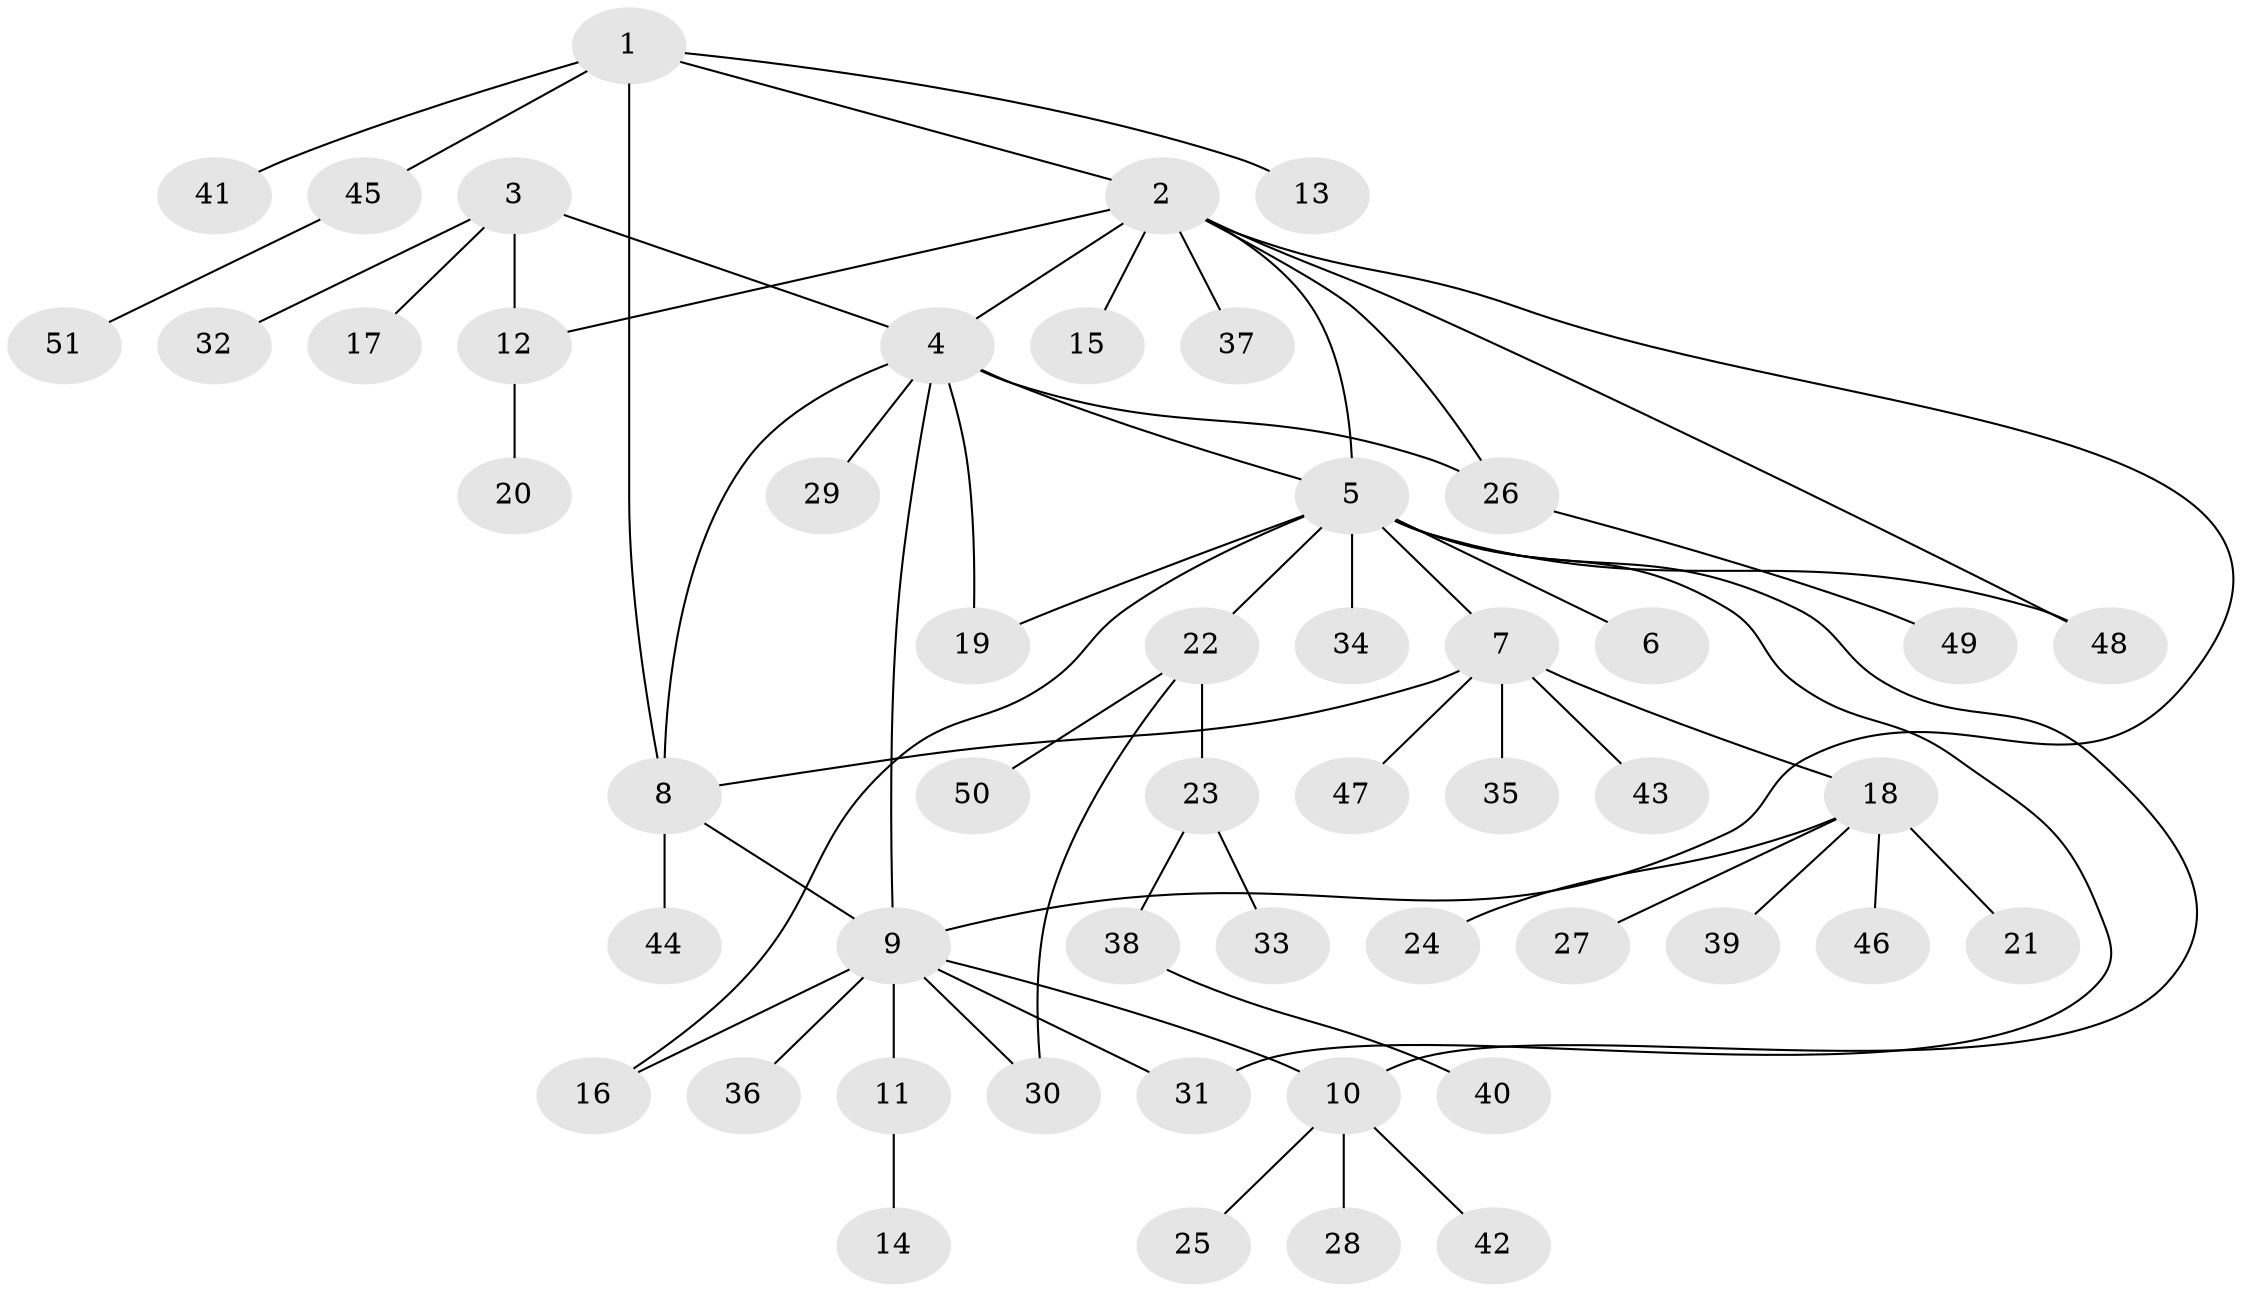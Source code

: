// Generated by graph-tools (version 1.1) at 2025/16/03/09/25 04:16:08]
// undirected, 51 vertices, 63 edges
graph export_dot {
graph [start="1"]
  node [color=gray90,style=filled];
  1;
  2;
  3;
  4;
  5;
  6;
  7;
  8;
  9;
  10;
  11;
  12;
  13;
  14;
  15;
  16;
  17;
  18;
  19;
  20;
  21;
  22;
  23;
  24;
  25;
  26;
  27;
  28;
  29;
  30;
  31;
  32;
  33;
  34;
  35;
  36;
  37;
  38;
  39;
  40;
  41;
  42;
  43;
  44;
  45;
  46;
  47;
  48;
  49;
  50;
  51;
  1 -- 2;
  1 -- 8;
  1 -- 13;
  1 -- 41;
  1 -- 45;
  2 -- 4;
  2 -- 5;
  2 -- 9;
  2 -- 12;
  2 -- 15;
  2 -- 26;
  2 -- 37;
  2 -- 48;
  3 -- 4;
  3 -- 12;
  3 -- 17;
  3 -- 32;
  4 -- 5;
  4 -- 8;
  4 -- 9;
  4 -- 19;
  4 -- 26;
  4 -- 29;
  5 -- 6;
  5 -- 7;
  5 -- 10;
  5 -- 16;
  5 -- 19;
  5 -- 22;
  5 -- 31;
  5 -- 34;
  5 -- 48;
  7 -- 8;
  7 -- 18;
  7 -- 35;
  7 -- 43;
  7 -- 47;
  8 -- 9;
  8 -- 44;
  9 -- 10;
  9 -- 11;
  9 -- 16;
  9 -- 30;
  9 -- 31;
  9 -- 36;
  10 -- 25;
  10 -- 28;
  10 -- 42;
  11 -- 14;
  12 -- 20;
  18 -- 21;
  18 -- 24;
  18 -- 27;
  18 -- 39;
  18 -- 46;
  22 -- 23;
  22 -- 30;
  22 -- 50;
  23 -- 33;
  23 -- 38;
  26 -- 49;
  38 -- 40;
  45 -- 51;
}
